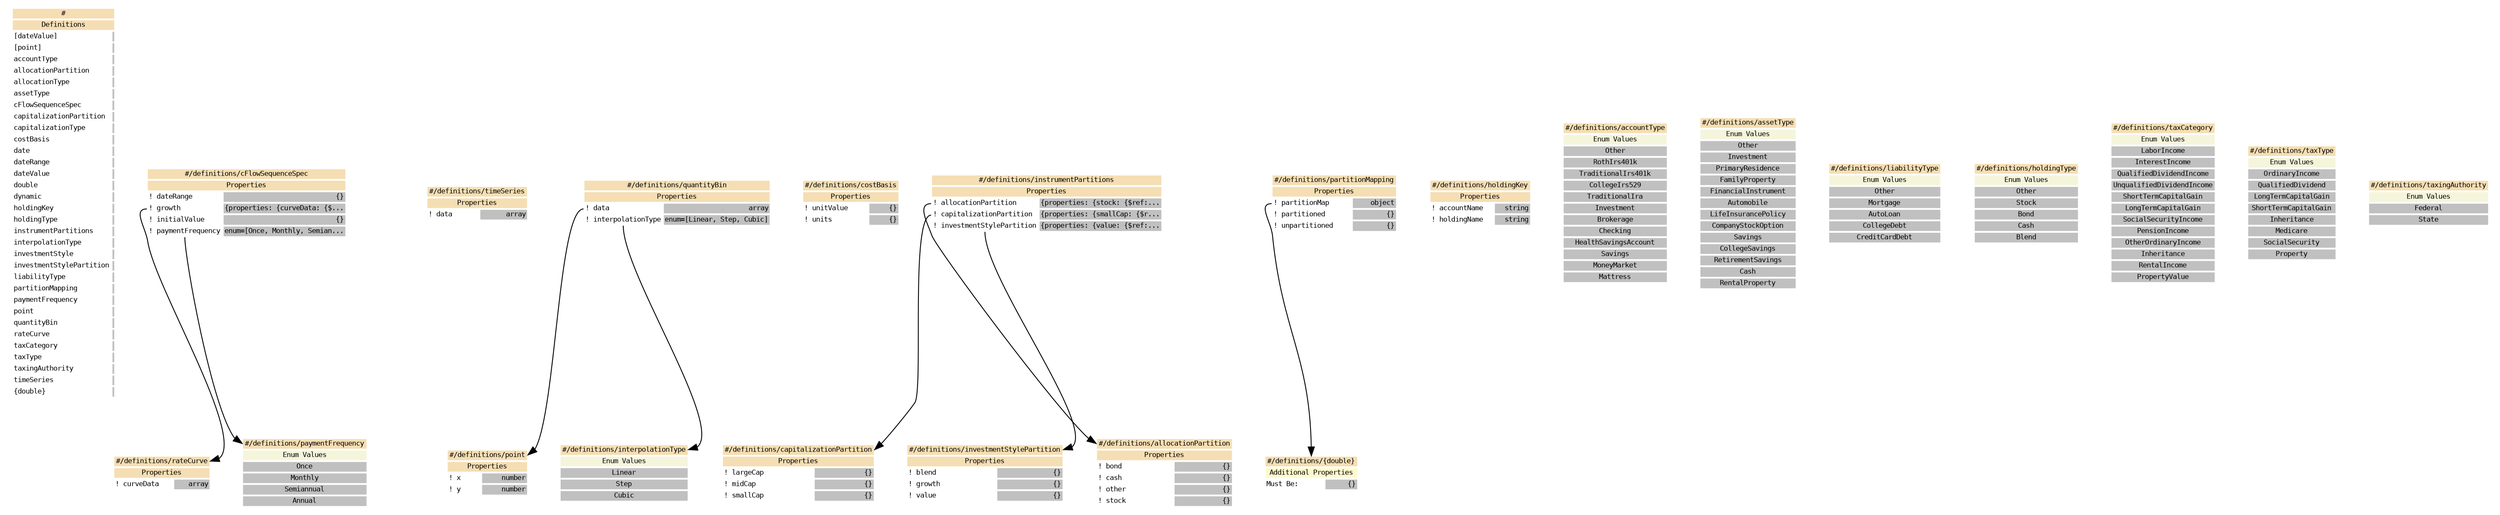 digraph G {
  fontname = "Bitstream Vera Sans"
  fontsize = 8

  node [
    fontname = "Courier"
    fontsize = 8
    shape = "plaintext"
  ]

  edge [
    fontname = "Bitstream Vera Sans"
    fontsize = 8
  ]

"#" [
label =<
<table border="0" cellborder="0" cellpadding="1" bgcolor="white">
<tr><td bgcolor="wheat" align="center" colspan="2" port="@path"><font color="black">#</font></td></tr>


<tr><td bgcolor="wheat" align="center" colspan="2"><font color="black">Definitions</font></td></tr>
<tr><td align="left" port="#@[dateValue]">[dateValue]</td>[dateValue]<td bgcolor="grey" align="right"></td></tr>
<tr><td align="left" port="#@[point]">[point]</td>[point]<td bgcolor="grey" align="right"></td></tr>
<tr><td align="left" port="#@accountType">accountType</td>accountType<td bgcolor="grey" align="right"></td></tr>
<tr><td align="left" port="#@allocationPartition">allocationPartition</td>allocationPartition<td bgcolor="grey" align="right"></td></tr>
<tr><td align="left" port="#@allocationType">allocationType</td>allocationType<td bgcolor="grey" align="right"></td></tr>
<tr><td align="left" port="#@assetType">assetType</td>assetType<td bgcolor="grey" align="right"></td></tr>
<tr><td align="left" port="#@cFlowSequenceSpec">cFlowSequenceSpec</td>cFlowSequenceSpec<td bgcolor="grey" align="right"></td></tr>
<tr><td align="left" port="#@capitalizationPartition">capitalizationPartition</td>capitalizationPartition<td bgcolor="grey" align="right"></td></tr>
<tr><td align="left" port="#@capitalizationType">capitalizationType</td>capitalizationType<td bgcolor="grey" align="right"></td></tr>
<tr><td align="left" port="#@costBasis">costBasis</td>costBasis<td bgcolor="grey" align="right"></td></tr>
<tr><td align="left" port="#@date">date</td>date<td bgcolor="grey" align="right"></td></tr>
<tr><td align="left" port="#@dateRange">dateRange</td>dateRange<td bgcolor="grey" align="right"></td></tr>
<tr><td align="left" port="#@dateValue">dateValue</td>dateValue<td bgcolor="grey" align="right"></td></tr>
<tr><td align="left" port="#@double">double</td>double<td bgcolor="grey" align="right"></td></tr>
<tr><td align="left" port="#@dynamic">dynamic</td>dynamic<td bgcolor="grey" align="right"></td></tr>
<tr><td align="left" port="#@holdingKey">holdingKey</td>holdingKey<td bgcolor="grey" align="right"></td></tr>
<tr><td align="left" port="#@holdingType">holdingType</td>holdingType<td bgcolor="grey" align="right"></td></tr>
<tr><td align="left" port="#@instrumentPartitions">instrumentPartitions</td>instrumentPartitions<td bgcolor="grey" align="right"></td></tr>
<tr><td align="left" port="#@interpolationType">interpolationType</td>interpolationType<td bgcolor="grey" align="right"></td></tr>
<tr><td align="left" port="#@investmentStyle">investmentStyle</td>investmentStyle<td bgcolor="grey" align="right"></td></tr>
<tr><td align="left" port="#@investmentStylePartition">investmentStylePartition</td>investmentStylePartition<td bgcolor="grey" align="right"></td></tr>
<tr><td align="left" port="#@liabilityType">liabilityType</td>liabilityType<td bgcolor="grey" align="right"></td></tr>
<tr><td align="left" port="#@partitionMapping">partitionMapping</td>partitionMapping<td bgcolor="grey" align="right"></td></tr>
<tr><td align="left" port="#@paymentFrequency">paymentFrequency</td>paymentFrequency<td bgcolor="grey" align="right"></td></tr>
<tr><td align="left" port="#@point">point</td>point<td bgcolor="grey" align="right"></td></tr>
<tr><td align="left" port="#@quantityBin">quantityBin</td>quantityBin<td bgcolor="grey" align="right"></td></tr>
<tr><td align="left" port="#@rateCurve">rateCurve</td>rateCurve<td bgcolor="grey" align="right"></td></tr>
<tr><td align="left" port="#@taxCategory">taxCategory</td>taxCategory<td bgcolor="grey" align="right"></td></tr>
<tr><td align="left" port="#@taxType">taxType</td>taxType<td bgcolor="grey" align="right"></td></tr>
<tr><td align="left" port="#@taxingAuthority">taxingAuthority</td>taxingAuthority<td bgcolor="grey" align="right"></td></tr>
<tr><td align="left" port="#@timeSeries">timeSeries</td>timeSeries<td bgcolor="grey" align="right"></td></tr>
<tr><td align="left" port="#@{double}">{double}</td>{double}<td bgcolor="grey" align="right"></td></tr>
</table>
>
]
"#/definitions/rateCurve" [
label =<
<table border="0" cellborder="0" cellpadding="1" bgcolor="white">
<tr><td bgcolor="wheat" align="center" colspan="2" port="@path"><font color="black">#/definitions/rateCurve</font></td></tr>


<tr><td bgcolor="wheat" align="center" colspan="2" port=""><font color="black">Properties</font></td></tr>
<tr><td align="left" port="@curveData">! curveData</td>! curveData<td bgcolor="grey" align="right">array</td></tr>
</table>
>
]
"#/definitions/timeSeries" [
label =<
<table border="0" cellborder="0" cellpadding="1" bgcolor="white">
<tr><td bgcolor="wheat" align="center" colspan="2" port="@path"><font color="black">#/definitions/timeSeries</font></td></tr>


<tr><td bgcolor="wheat" align="center" colspan="2" port=""><font color="black">Properties</font></td></tr>
<tr><td align="left" port="@data">! data</td>! data<td bgcolor="grey" align="right">array</td></tr>
</table>
>
]
"#/definitions/point" [
label =<
<table border="0" cellborder="0" cellpadding="1" bgcolor="white">
<tr><td bgcolor="wheat" align="center" colspan="2" port="@path"><font color="black">#/definitions/point</font></td></tr>


<tr><td bgcolor="wheat" align="center" colspan="2" port=""><font color="black">Properties</font></td></tr>
<tr><td align="left" port="@x">! x</td>! x<td bgcolor="grey" align="right">number</td></tr>
<tr><td align="left" port="@y">! y</td>! y<td bgcolor="grey" align="right">number</td></tr>
</table>
>
]
"#/definitions/costBasis" [
label =<
<table border="0" cellborder="0" cellpadding="1" bgcolor="white">
<tr><td bgcolor="wheat" align="center" colspan="2" port="@path"><font color="black">#/definitions/costBasis</font></td></tr>


<tr><td bgcolor="wheat" align="center" colspan="2" port=""><font color="black">Properties</font></td></tr>
<tr><td align="left" port="@unitValue">! unitValue</td>! unitValue<td bgcolor="grey" align="right">{}</td></tr>
<tr><td align="left" port="@units">! units</td>! units<td bgcolor="grey" align="right">{}</td></tr>
</table>
>
]
"#/definitions/quantityBin" [
label =<
<table border="0" cellborder="0" cellpadding="1" bgcolor="white">
<tr><td bgcolor="wheat" align="center" colspan="2" port="@path"><font color="black">#/definitions/quantityBin</font></td></tr>


<tr><td bgcolor="wheat" align="center" colspan="2" port=""><font color="black">Properties</font></td></tr>
<tr><td align="left" port="@data">! data</td>! data<td bgcolor="grey" align="right">array</td></tr>
<tr><td align="left" port="@interpolationType">! interpolationType</td>! interpolationType<td bgcolor="grey" align="right">enum=[Linear, Step, Cubic]</td></tr>
</table>
>
]
"#/definitions/capitalizationPartition" [
label =<
<table border="0" cellborder="0" cellpadding="1" bgcolor="white">
<tr><td bgcolor="wheat" align="center" colspan="2" port="@path"><font color="black">#/definitions/capitalizationPartition</font></td></tr>


<tr><td bgcolor="wheat" align="center" colspan="2" port=""><font color="black">Properties</font></td></tr>
<tr><td align="left" port="@largeCap">! largeCap</td>! largeCap<td bgcolor="grey" align="right">{}</td></tr>
<tr><td align="left" port="@midCap">! midCap</td>! midCap<td bgcolor="grey" align="right">{}</td></tr>
<tr><td align="left" port="@smallCap">! smallCap</td>! smallCap<td bgcolor="grey" align="right">{}</td></tr>
</table>
>
]
"#/definitions/investmentStylePartition" [
label =<
<table border="0" cellborder="0" cellpadding="1" bgcolor="white">
<tr><td bgcolor="wheat" align="center" colspan="2" port="@path"><font color="black">#/definitions/investmentStylePartition</font></td></tr>


<tr><td bgcolor="wheat" align="center" colspan="2" port=""><font color="black">Properties</font></td></tr>
<tr><td align="left" port="@blend">! blend</td>! blend<td bgcolor="grey" align="right">{}</td></tr>
<tr><td align="left" port="@growth">! growth</td>! growth<td bgcolor="grey" align="right">{}</td></tr>
<tr><td align="left" port="@value">! value</td>! value<td bgcolor="grey" align="right">{}</td></tr>
</table>
>
]
"#/definitions/allocationPartition" [
label =<
<table border="0" cellborder="0" cellpadding="1" bgcolor="white">
<tr><td bgcolor="wheat" align="center" colspan="2" port="@path"><font color="black">#/definitions/allocationPartition</font></td></tr>


<tr><td bgcolor="wheat" align="center" colspan="2" port=""><font color="black">Properties</font></td></tr>
<tr><td align="left" port="@bond">! bond</td>! bond<td bgcolor="grey" align="right">{}</td></tr>
<tr><td align="left" port="@cash">! cash</td>! cash<td bgcolor="grey" align="right">{}</td></tr>
<tr><td align="left" port="@other">! other</td>! other<td bgcolor="grey" align="right">{}</td></tr>
<tr><td align="left" port="@stock">! stock</td>! stock<td bgcolor="grey" align="right">{}</td></tr>
</table>
>
]
"#/definitions/instrumentPartitions" [
label =<
<table border="0" cellborder="0" cellpadding="1" bgcolor="white">
<tr><td bgcolor="wheat" align="center" colspan="2" port="@path"><font color="black">#/definitions/instrumentPartitions</font></td></tr>


<tr><td bgcolor="wheat" align="center" colspan="2" port=""><font color="black">Properties</font></td></tr>
<tr><td align="left" port="@allocationPartition">! allocationPartition</td>! allocationPartition<td bgcolor="grey" align="right">{properties: {stock: {$ref:...</td></tr>
<tr><td align="left" port="@capitalizationPartition">! capitalizationPartition</td>! capitalizationPartition<td bgcolor="grey" align="right">{properties: {smallCap: {$r...</td></tr>
<tr><td align="left" port="@investmentStylePartition">! investmentStylePartition</td>! investmentStylePartition<td bgcolor="grey" align="right">{properties: {value: {$ref:...</td></tr>
</table>
>
]
"#/definitions/partitionMapping" [
label =<
<table border="0" cellborder="0" cellpadding="1" bgcolor="white">
<tr><td bgcolor="wheat" align="center" colspan="2" port="@path"><font color="black">#/definitions/partitionMapping</font></td></tr>


<tr><td bgcolor="wheat" align="center" colspan="2" port=""><font color="black">Properties</font></td></tr>
<tr><td align="left" port="@partitionMap">! partitionMap</td>! partitionMap<td bgcolor="grey" align="right">object</td></tr>
<tr><td align="left" port="@partitioned">! partitioned</td>! partitioned<td bgcolor="grey" align="right">{}</td></tr>
<tr><td align="left" port="@unpartitioned">! unpartitioned</td>! unpartitioned<td bgcolor="grey" align="right">{}</td></tr>
</table>
>
]
"#/definitions/{double}" [
label =<
<table border="0" cellborder="0" cellpadding="1" bgcolor="white">
<tr><td bgcolor="wheat" align="center" colspan="2" port="@path"><font color="black">#/definitions/{double}</font></td></tr>


<tr><td bgcolor="lemonchiffon" align="center" colspan="2" port=""><font color="black">Additional Properties</font></td></tr>
<tr><td align="left" port="mustBe">Must Be: </td>Must Be: <td bgcolor="grey" align="right">{}</td></tr>
</table>
>
]
"#/definitions/cFlowSequenceSpec" [
label =<
<table border="0" cellborder="0" cellpadding="1" bgcolor="white">
<tr><td bgcolor="wheat" align="center" colspan="2" port="@path"><font color="black">#/definitions/cFlowSequenceSpec</font></td></tr>


<tr><td bgcolor="wheat" align="center" colspan="2" port=""><font color="black">Properties</font></td></tr>
<tr><td align="left" port="@dateRange">! dateRange</td>! dateRange<td bgcolor="grey" align="right">{}</td></tr>
<tr><td align="left" port="@growth">! growth</td>! growth<td bgcolor="grey" align="right">{properties: {curveData: {$...</td></tr>
<tr><td align="left" port="@initialValue">! initialValue</td>! initialValue<td bgcolor="grey" align="right">{}</td></tr>
<tr><td align="left" port="@paymentFrequency">! paymentFrequency</td>! paymentFrequency<td bgcolor="grey" align="right">enum=[Once, Monthly, Semian...</td></tr>
</table>
>
]
"#/definitions/holdingKey" [
label =<
<table border="0" cellborder="0" cellpadding="1" bgcolor="white">
<tr><td bgcolor="wheat" align="center" colspan="2" port="@path"><font color="black">#/definitions/holdingKey</font></td></tr>


<tr><td bgcolor="wheat" align="center" colspan="2" port=""><font color="black">Properties</font></td></tr>
<tr><td align="left" port="@accountName">! accountName</td>! accountName<td bgcolor="grey" align="right">string</td></tr>
<tr><td align="left" port="@holdingName">! holdingName</td>! holdingName<td bgcolor="grey" align="right">string</td></tr>
</table>
>
]
"#/definitions/accountType" [
label =<
<table border="0" cellborder="0" cellpadding="1" bgcolor="white">
<tr><td bgcolor="wheat" align="center" colspan="2" port="@path"><font color="black">#/definitions/accountType</font></td></tr>


<tr><td bgcolor="beige" align="center" colspan="2" port=""><font color="black">Enum Values</font></td></tr>
<tr><td bgcolor="grey" align="center" colspan="2" port=""><font color="black">Other</font></td></tr>
<tr><td bgcolor="grey" align="center" colspan="2" port=""><font color="black">RothIrs401k</font></td></tr>
<tr><td bgcolor="grey" align="center" colspan="2" port=""><font color="black">TraditionalIrs401k</font></td></tr>
<tr><td bgcolor="grey" align="center" colspan="2" port=""><font color="black">CollegeIrs529</font></td></tr>
<tr><td bgcolor="grey" align="center" colspan="2" port=""><font color="black">TraditionalIra</font></td></tr>
<tr><td bgcolor="grey" align="center" colspan="2" port=""><font color="black">Investment</font></td></tr>
<tr><td bgcolor="grey" align="center" colspan="2" port=""><font color="black">Brokerage</font></td></tr>
<tr><td bgcolor="grey" align="center" colspan="2" port=""><font color="black">Checking</font></td></tr>
<tr><td bgcolor="grey" align="center" colspan="2" port=""><font color="black">HealthSavingsAccount</font></td></tr>
<tr><td bgcolor="grey" align="center" colspan="2" port=""><font color="black">Savings</font></td></tr>
<tr><td bgcolor="grey" align="center" colspan="2" port=""><font color="black">MoneyMarket</font></td></tr>
<tr><td bgcolor="grey" align="center" colspan="2" port=""><font color="black">Mattress</font></td></tr>
</table>
>
]
"#/definitions/assetType" [
label =<
<table border="0" cellborder="0" cellpadding="1" bgcolor="white">
<tr><td bgcolor="wheat" align="center" colspan="2" port="@path"><font color="black">#/definitions/assetType</font></td></tr>


<tr><td bgcolor="beige" align="center" colspan="2" port=""><font color="black">Enum Values</font></td></tr>
<tr><td bgcolor="grey" align="center" colspan="2" port=""><font color="black">Other</font></td></tr>
<tr><td bgcolor="grey" align="center" colspan="2" port=""><font color="black">Investment</font></td></tr>
<tr><td bgcolor="grey" align="center" colspan="2" port=""><font color="black">PrimaryResidence</font></td></tr>
<tr><td bgcolor="grey" align="center" colspan="2" port=""><font color="black">FamilyProperty</font></td></tr>
<tr><td bgcolor="grey" align="center" colspan="2" port=""><font color="black">FinancialInstrument</font></td></tr>
<tr><td bgcolor="grey" align="center" colspan="2" port=""><font color="black">Automobile</font></td></tr>
<tr><td bgcolor="grey" align="center" colspan="2" port=""><font color="black">LifeInsurancePolicy</font></td></tr>
<tr><td bgcolor="grey" align="center" colspan="2" port=""><font color="black">CompanyStockOption</font></td></tr>
<tr><td bgcolor="grey" align="center" colspan="2" port=""><font color="black">Savings</font></td></tr>
<tr><td bgcolor="grey" align="center" colspan="2" port=""><font color="black">CollegeSavings</font></td></tr>
<tr><td bgcolor="grey" align="center" colspan="2" port=""><font color="black">RetirementSavings</font></td></tr>
<tr><td bgcolor="grey" align="center" colspan="2" port=""><font color="black">Cash</font></td></tr>
<tr><td bgcolor="grey" align="center" colspan="2" port=""><font color="black">RentalProperty</font></td></tr>
</table>
>
]
"#/definitions/liabilityType" [
label =<
<table border="0" cellborder="0" cellpadding="1" bgcolor="white">
<tr><td bgcolor="wheat" align="center" colspan="2" port="@path"><font color="black">#/definitions/liabilityType</font></td></tr>


<tr><td bgcolor="beige" align="center" colspan="2" port=""><font color="black">Enum Values</font></td></tr>
<tr><td bgcolor="grey" align="center" colspan="2" port=""><font color="black">Other</font></td></tr>
<tr><td bgcolor="grey" align="center" colspan="2" port=""><font color="black">Mortgage</font></td></tr>
<tr><td bgcolor="grey" align="center" colspan="2" port=""><font color="black">AutoLoan</font></td></tr>
<tr><td bgcolor="grey" align="center" colspan="2" port=""><font color="black">CollegeDebt</font></td></tr>
<tr><td bgcolor="grey" align="center" colspan="2" port=""><font color="black">CreditCardDebt</font></td></tr>
</table>
>
]
"#/definitions/holdingType" [
label =<
<table border="0" cellborder="0" cellpadding="1" bgcolor="white">
<tr><td bgcolor="wheat" align="center" colspan="2" port="@path"><font color="black">#/definitions/holdingType</font></td></tr>


<tr><td bgcolor="beige" align="center" colspan="2" port=""><font color="black">Enum Values</font></td></tr>
<tr><td bgcolor="grey" align="center" colspan="2" port=""><font color="black">Other</font></td></tr>
<tr><td bgcolor="grey" align="center" colspan="2" port=""><font color="black">Stock</font></td></tr>
<tr><td bgcolor="grey" align="center" colspan="2" port=""><font color="black">Bond</font></td></tr>
<tr><td bgcolor="grey" align="center" colspan="2" port=""><font color="black">Cash</font></td></tr>
<tr><td bgcolor="grey" align="center" colspan="2" port=""><font color="black">Blend</font></td></tr>
</table>
>
]
"#/definitions/interpolationType" [
label =<
<table border="0" cellborder="0" cellpadding="1" bgcolor="white">
<tr><td bgcolor="wheat" align="center" colspan="2" port="@path"><font color="black">#/definitions/interpolationType</font></td></tr>


<tr><td bgcolor="beige" align="center" colspan="2" port=""><font color="black">Enum Values</font></td></tr>
<tr><td bgcolor="grey" align="center" colspan="2" port=""><font color="black">Linear</font></td></tr>
<tr><td bgcolor="grey" align="center" colspan="2" port=""><font color="black">Step</font></td></tr>
<tr><td bgcolor="grey" align="center" colspan="2" port=""><font color="black">Cubic</font></td></tr>
</table>
>
]
"#/definitions/paymentFrequency" [
label =<
<table border="0" cellborder="0" cellpadding="1" bgcolor="white">
<tr><td bgcolor="wheat" align="center" colspan="2" port="@path"><font color="black">#/definitions/paymentFrequency</font></td></tr>


<tr><td bgcolor="beige" align="center" colspan="2" port=""><font color="black">Enum Values</font></td></tr>
<tr><td bgcolor="grey" align="center" colspan="2" port=""><font color="black">Once</font></td></tr>
<tr><td bgcolor="grey" align="center" colspan="2" port=""><font color="black">Monthly</font></td></tr>
<tr><td bgcolor="grey" align="center" colspan="2" port=""><font color="black">Semiannual</font></td></tr>
<tr><td bgcolor="grey" align="center" colspan="2" port=""><font color="black">Annual</font></td></tr>
</table>
>
]
"#/definitions/taxCategory" [
label =<
<table border="0" cellborder="0" cellpadding="1" bgcolor="white">
<tr><td bgcolor="wheat" align="center" colspan="2" port="@path"><font color="black">#/definitions/taxCategory</font></td></tr>


<tr><td bgcolor="beige" align="center" colspan="2" port=""><font color="black">Enum Values</font></td></tr>
<tr><td bgcolor="grey" align="center" colspan="2" port=""><font color="black">LaborIncome</font></td></tr>
<tr><td bgcolor="grey" align="center" colspan="2" port=""><font color="black">InterestIncome</font></td></tr>
<tr><td bgcolor="grey" align="center" colspan="2" port=""><font color="black">QualifiedDividendIncome</font></td></tr>
<tr><td bgcolor="grey" align="center" colspan="2" port=""><font color="black">UnqualifiedDividendIncome</font></td></tr>
<tr><td bgcolor="grey" align="center" colspan="2" port=""><font color="black">ShortTermCapitalGain</font></td></tr>
<tr><td bgcolor="grey" align="center" colspan="2" port=""><font color="black">LongTermCapitalGain</font></td></tr>
<tr><td bgcolor="grey" align="center" colspan="2" port=""><font color="black">SocialSecurityIncome</font></td></tr>
<tr><td bgcolor="grey" align="center" colspan="2" port=""><font color="black">PensionIncome</font></td></tr>
<tr><td bgcolor="grey" align="center" colspan="2" port=""><font color="black">OtherOrdinaryIncome</font></td></tr>
<tr><td bgcolor="grey" align="center" colspan="2" port=""><font color="black">Inheritance</font></td></tr>
<tr><td bgcolor="grey" align="center" colspan="2" port=""><font color="black">RentalIncome</font></td></tr>
<tr><td bgcolor="grey" align="center" colspan="2" port=""><font color="black">PropertyValue</font></td></tr>
</table>
>
]
"#/definitions/taxType" [
label =<
<table border="0" cellborder="0" cellpadding="1" bgcolor="white">
<tr><td bgcolor="wheat" align="center" colspan="2" port="@path"><font color="black">#/definitions/taxType</font></td></tr>


<tr><td bgcolor="beige" align="center" colspan="2" port=""><font color="black">Enum Values</font></td></tr>
<tr><td bgcolor="grey" align="center" colspan="2" port=""><font color="black">OrdinaryIncome</font></td></tr>
<tr><td bgcolor="grey" align="center" colspan="2" port=""><font color="black">QualifiedDividend</font></td></tr>
<tr><td bgcolor="grey" align="center" colspan="2" port=""><font color="black">LongTermCapitalGain</font></td></tr>
<tr><td bgcolor="grey" align="center" colspan="2" port=""><font color="black">ShortTermCapitalGain</font></td></tr>
<tr><td bgcolor="grey" align="center" colspan="2" port=""><font color="black">Inheritance</font></td></tr>
<tr><td bgcolor="grey" align="center" colspan="2" port=""><font color="black">Medicare</font></td></tr>
<tr><td bgcolor="grey" align="center" colspan="2" port=""><font color="black">SocialSecurity</font></td></tr>
<tr><td bgcolor="grey" align="center" colspan="2" port=""><font color="black">Property</font></td></tr>
</table>
>
]
"#/definitions/taxingAuthority" [
label =<
<table border="0" cellborder="0" cellpadding="1" bgcolor="white">
<tr><td bgcolor="wheat" align="center" colspan="2" port="@path"><font color="black">#/definitions/taxingAuthority</font></td></tr>


<tr><td bgcolor="beige" align="center" colspan="2" port=""><font color="black">Enum Values</font></td></tr>
<tr><td bgcolor="grey" align="center" colspan="2" port=""><font color="black">Federal</font></td></tr>
<tr><td bgcolor="grey" align="center" colspan="2" port=""><font color="black">State</font></td></tr>
</table>
>
]
"#/definitions/quantityBin":"@data" -> "#/definitions/point":"@path";
"#/definitions/quantityBin":"@interpolationType" -> "#/definitions/interpolationType":"@path";
"#/definitions/instrumentPartitions":"@allocationPartition" -> "#/definitions/allocationPartition":"@path";
"#/definitions/instrumentPartitions":"@capitalizationPartition" -> "#/definitions/capitalizationPartition":"@path";
"#/definitions/instrumentPartitions":"@investmentStylePartition" -> "#/definitions/investmentStylePartition":"@path";
"#/definitions/partitionMapping":"@partitionMap" -> "#/definitions/{double}":"@path";
"#/definitions/cFlowSequenceSpec":"@growth" -> "#/definitions/rateCurve":"@path";
"#/definitions/cFlowSequenceSpec":"@paymentFrequency" -> "#/definitions/paymentFrequency":"@path";


}
  
